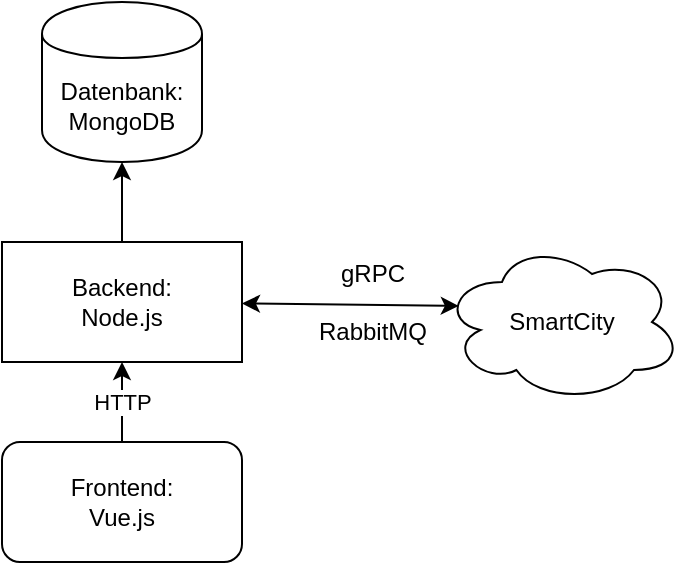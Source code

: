 <mxfile version="13.0.3" type="device"><diagram id="cNXcPucxcIEQkZ4OEDN_" name="Page-1"><mxGraphModel dx="981" dy="568" grid="1" gridSize="10" guides="1" tooltips="1" connect="1" arrows="1" fold="1" page="1" pageScale="1" pageWidth="827" pageHeight="1169" math="0" shadow="0"><root><mxCell id="0"/><mxCell id="1" parent="0"/><mxCell id="h7uvyYvJY2xL8_ISG32d-12" value="gRPC&lt;br&gt;&lt;br&gt;RabbitMQ" style="text;html=1;align=center;verticalAlign=middle;resizable=0;points=[];autosize=1;" vertex="1" parent="1"><mxGeometry x="330" y="205" width="70" height="50" as="geometry"/></mxCell><mxCell id="h7uvyYvJY2xL8_ISG32d-8" value="" style="edgeStyle=orthogonalEdgeStyle;rounded=0;orthogonalLoop=1;jettySize=auto;html=1;" edge="1" parent="1" source="h7uvyYvJY2xL8_ISG32d-2" target="h7uvyYvJY2xL8_ISG32d-3"><mxGeometry relative="1" as="geometry"/></mxCell><mxCell id="h7uvyYvJY2xL8_ISG32d-2" value="Backend:&lt;br&gt;Node.js" style="rounded=0;whiteSpace=wrap;html=1;" vertex="1" parent="1"><mxGeometry x="180" y="200" width="120" height="60" as="geometry"/></mxCell><mxCell id="h7uvyYvJY2xL8_ISG32d-3" value="Datenbank:&lt;br&gt;MongoDB" style="shape=cylinder;whiteSpace=wrap;html=1;boundedLbl=1;backgroundOutline=1;" vertex="1" parent="1"><mxGeometry x="200" y="80" width="80" height="80" as="geometry"/></mxCell><mxCell id="h7uvyYvJY2xL8_ISG32d-10" value="HTTP" style="edgeStyle=orthogonalEdgeStyle;rounded=0;orthogonalLoop=1;jettySize=auto;html=1;" edge="1" parent="1" source="h7uvyYvJY2xL8_ISG32d-4" target="h7uvyYvJY2xL8_ISG32d-2"><mxGeometry relative="1" as="geometry"/></mxCell><mxCell id="h7uvyYvJY2xL8_ISG32d-4" value="Frontend:&lt;br&gt;Vue.js" style="rounded=1;whiteSpace=wrap;html=1;" vertex="1" parent="1"><mxGeometry x="180" y="300" width="120" height="60" as="geometry"/></mxCell><mxCell id="h7uvyYvJY2xL8_ISG32d-6" value="SmartCity" style="ellipse;shape=cloud;whiteSpace=wrap;html=1;" vertex="1" parent="1"><mxGeometry x="400" y="200" width="120" height="80" as="geometry"/></mxCell><mxCell id="h7uvyYvJY2xL8_ISG32d-11" value="" style="endArrow=classic;startArrow=classic;html=1;entryX=0.07;entryY=0.4;entryDx=0;entryDy=0;entryPerimeter=0;" edge="1" parent="1" source="h7uvyYvJY2xL8_ISG32d-2" target="h7uvyYvJY2xL8_ISG32d-6"><mxGeometry width="50" height="50" relative="1" as="geometry"><mxPoint x="400" y="340" as="sourcePoint"/><mxPoint x="450" y="290" as="targetPoint"/></mxGeometry></mxCell></root></mxGraphModel></diagram></mxfile>